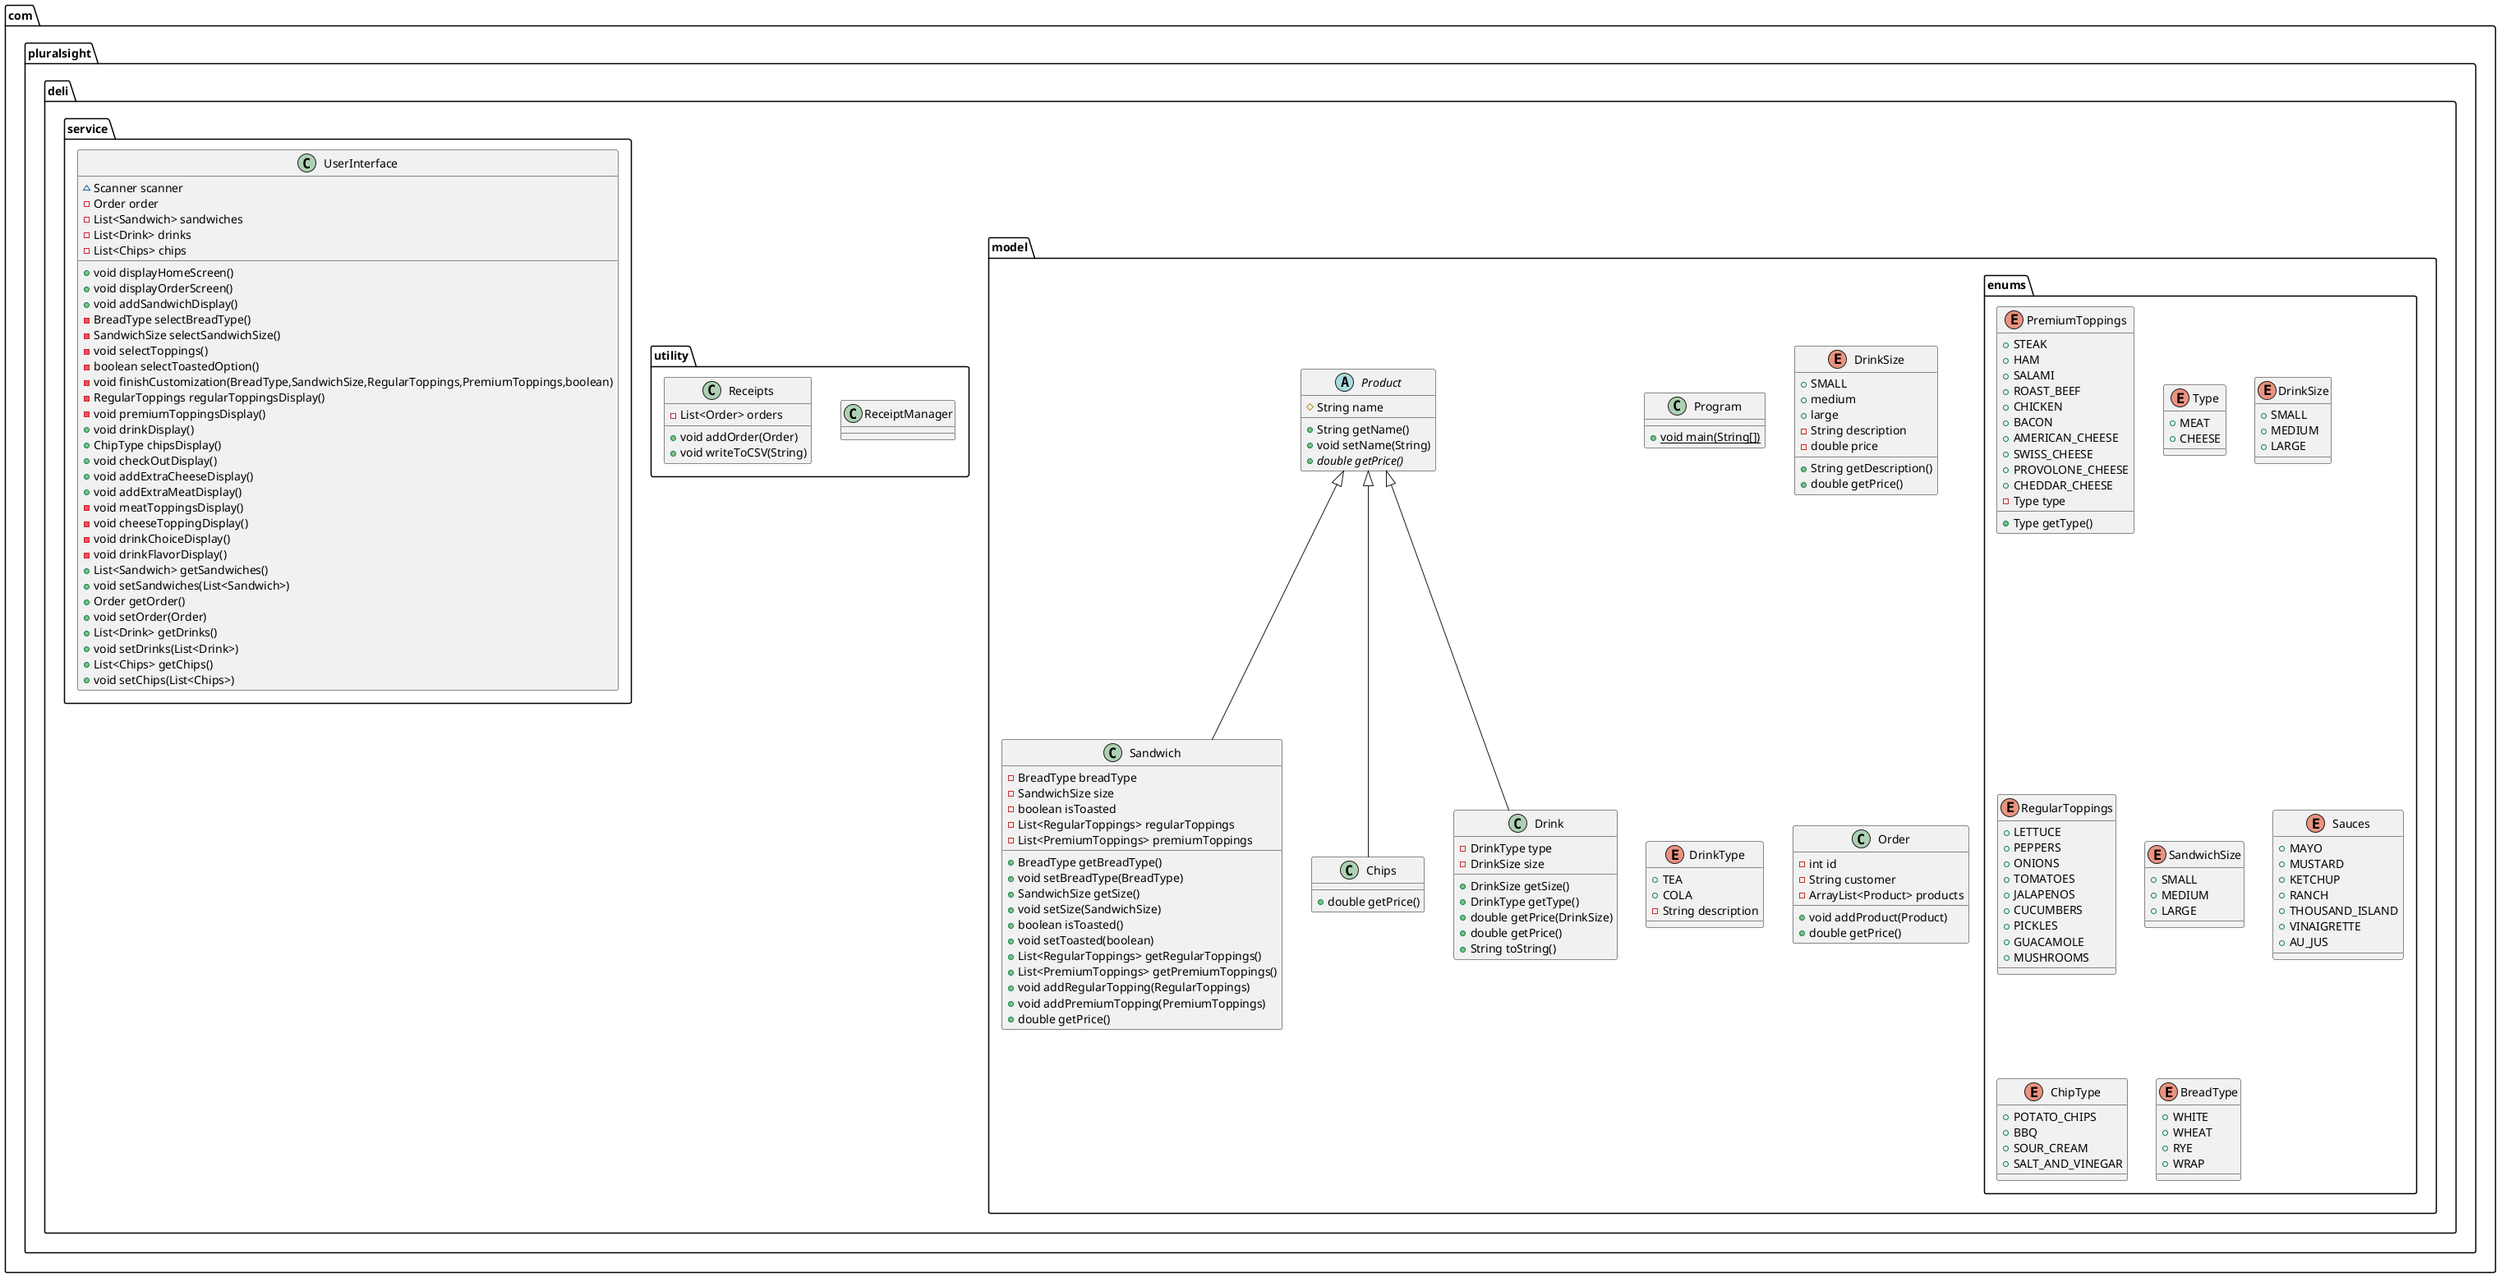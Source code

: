 @startuml
class com.pluralsight.deli.model.Sandwich {
- BreadType breadType
- SandwichSize size
- boolean isToasted
- List<RegularToppings> regularToppings
- List<PremiumToppings> premiumToppings
+ BreadType getBreadType()
+ void setBreadType(BreadType)
+ SandwichSize getSize()
+ void setSize(SandwichSize)
+ boolean isToasted()
+ void setToasted(boolean)
+ List<RegularToppings> getRegularToppings()
+ List<PremiumToppings> getPremiumToppings()
+ void addRegularTopping(RegularToppings)
+ void addPremiumTopping(PremiumToppings)
+ double getPrice()
}


enum com.pluralsight.deli.model.enums.PremiumToppings {
+  STEAK
+  HAM
+  SALAMI
+  ROAST_BEEF
+  CHICKEN
+  BACON
+  AMERICAN_CHEESE
+  SWISS_CHEESE
+  PROVOLONE_CHEESE
+  CHEDDAR_CHEESE
- Type type
+ Type getType()
}


enum com.pluralsight.deli.model.enums.Type {
+  MEAT
+  CHEESE
}

enum com.pluralsight.deli.model.enums.DrinkSize {
+  SMALL
+  MEDIUM
+  LARGE
}

class com.pluralsight.deli.utility.ReceiptManager {
}
enum com.pluralsight.deli.model.enums.RegularToppings {
+  LETTUCE
+  PEPPERS
+  ONIONS
+  TOMATOES
+  JALAPENOS
+  CUCUMBERS
+  PICKLES
+  GUACAMOLE
+  MUSHROOMS
}

enum com.pluralsight.deli.model.enums.SandwichSize {
+  SMALL
+  MEDIUM
+  LARGE
}

abstract class com.pluralsight.deli.model.Product {
# String name
+ String getName()
+ void setName(String)
+ {abstract}double getPrice()
}


class com.pluralsight.deli.model.Program {
+ {static} void main(String[])
}

class com.pluralsight.deli.model.Chips {
+ double getPrice()
}

enum com.pluralsight.deli.model.enums.Sauces {
+  MAYO
+  MUSTARD
+  KETCHUP
+  RANCH
+  THOUSAND_ISLAND
+  VINAIGRETTE
+  AU_JUS
}

enum com.pluralsight.deli.model.enums.ChipType {
+  POTATO_CHIPS
+  BBQ
+  SOUR_CREAM
+  SALT_AND_VINEGAR
}

class com.pluralsight.deli.utility.Receipts {
- List<Order> orders
+ void addOrder(Order)
+ void writeToCSV(String)
}


enum com.pluralsight.deli.model.enums.BreadType {
+  WHITE
+  WHEAT
+  RYE
+  WRAP
}

class com.pluralsight.deli.model.Drink {
- DrinkType type
- DrinkSize size
+ DrinkSize getSize()
+ DrinkType getType()
+ double getPrice(DrinkSize)
+ double getPrice()
+ String toString()
}


enum com.pluralsight.deli.model.DrinkSize {
+  SMALL
+  medium
+  large
- String description
- double price
+ String getDescription()
+ double getPrice()
}


enum com.pluralsight.deli.model.DrinkType {
+  TEA
+  COLA
- String description
}

class com.pluralsight.deli.service.UserInterface {
~ Scanner scanner
- Order order
- List<Sandwich> sandwiches
- List<Drink> drinks
- List<Chips> chips
+ void displayHomeScreen()
+ void displayOrderScreen()
+ void addSandwichDisplay()
- BreadType selectBreadType()
- SandwichSize selectSandwichSize()
- void selectToppings()
- boolean selectToastedOption()
- void finishCustomization(BreadType,SandwichSize,RegularToppings,PremiumToppings,boolean)
- RegularToppings regularToppingsDisplay()
- void premiumToppingsDisplay()
+ void drinkDisplay()
+ ChipType chipsDisplay()
+ void checkOutDisplay()
+ void addExtraCheeseDisplay()
+ void addExtraMeatDisplay()
- void meatToppingsDisplay()
- void cheeseToppingDisplay()
- void drinkChoiceDisplay()
- void drinkFlavorDisplay()
+ List<Sandwich> getSandwiches()
+ void setSandwiches(List<Sandwich>)
+ Order getOrder()
+ void setOrder(Order)
+ List<Drink> getDrinks()
+ void setDrinks(List<Drink>)
+ List<Chips> getChips()
+ void setChips(List<Chips>)
}


class com.pluralsight.deli.model.Order {
- int id
- String customer
- ArrayList<Product> products
+ void addProduct(Product)
+ double getPrice()
}




com.pluralsight.deli.model.Product <|-- com.pluralsight.deli.model.Sandwich
com.pluralsight.deli.model.Product <|-- com.pluralsight.deli.model.Chips
com.pluralsight.deli.model.Product <|-- com.pluralsight.deli.model.Drink
@enduml
